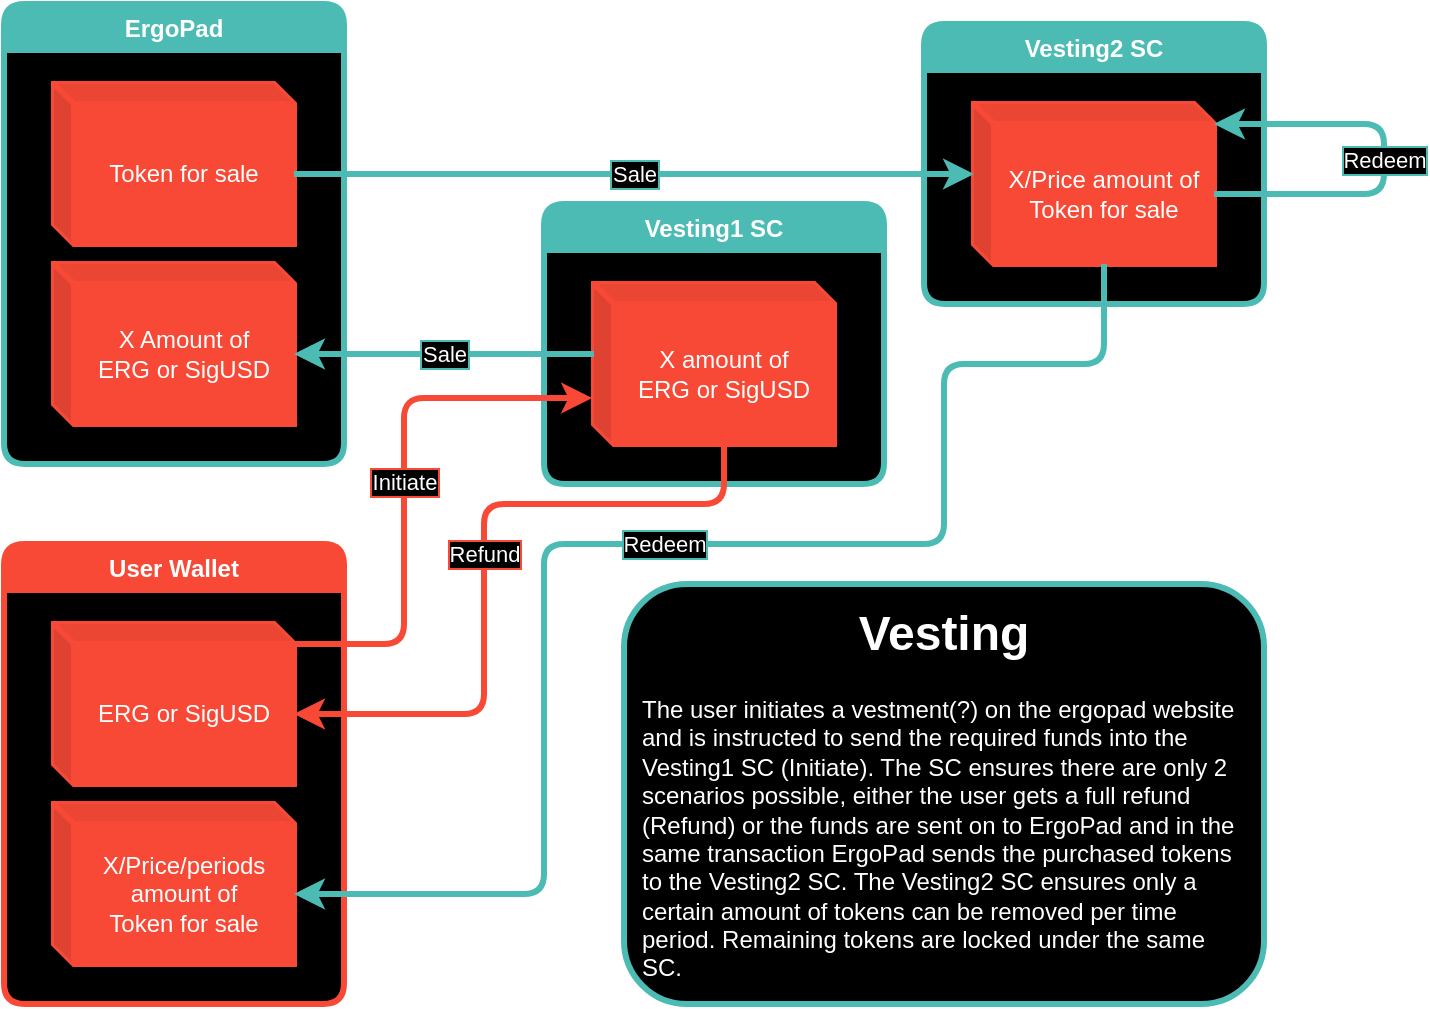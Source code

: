 <mxfile version="16.1.2" type="device"><diagram id="QOwcaWJ8UAR32Rd_rkUK" name="Page-1"><mxGraphModel dx="1102" dy="875" grid="1" gridSize="10" guides="1" tooltips="1" connect="1" arrows="1" fold="1" page="1" pageScale="1" pageWidth="850" pageHeight="1100" math="0" shadow="0"><root><mxCell id="0"/><mxCell id="1" parent="0"/><mxCell id="I0hiN1EPHC9cmtYxYzsP-1" value="User Wallet" style="swimlane;container=1;collapsible=0;fillColor=#F84936;swimlaneLine=1;sketch=0;rounded=1;swimlaneFillColor=#000000;fontColor=#FFFFFF;labelBorderColor=none;strokeColor=#F84936;strokeWidth=3;" parent="1" vertex="1"><mxGeometry x="70" y="350" width="170" height="230" as="geometry"/></mxCell><mxCell id="I0hiN1EPHC9cmtYxYzsP-4" value="ERG or SigUSD" style="shape=cube;whiteSpace=wrap;html=1;boundedLbl=1;backgroundOutline=1;darkOpacity=0.05;darkOpacity2=0.1;rounded=1;labelBorderColor=none;sketch=0;fontColor=#FFFFFF;strokeColor=#F84936;strokeWidth=3;fillColor=#F84936;size=10;" parent="I0hiN1EPHC9cmtYxYzsP-1" vertex="1"><mxGeometry x="25" y="40" width="120" height="80" as="geometry"/></mxCell><mxCell id="I0hiN1EPHC9cmtYxYzsP-10" value="X/Price/periods amount of&lt;br&gt;Token for sale" style="shape=cube;whiteSpace=wrap;html=1;boundedLbl=1;backgroundOutline=1;darkOpacity=0.05;darkOpacity2=0.1;rounded=1;labelBorderColor=none;sketch=0;fontColor=#FFFFFF;strokeColor=#F84936;strokeWidth=3;fillColor=#F84936;size=10;" parent="I0hiN1EPHC9cmtYxYzsP-1" vertex="1"><mxGeometry x="25" y="130" width="120" height="80" as="geometry"/></mxCell><mxCell id="I0hiN1EPHC9cmtYxYzsP-2" value="ErgoPad" style="swimlane;container=1;collapsible=0;fillColor=#4CBBB4;swimlaneLine=1;sketch=0;rounded=1;swimlaneFillColor=#000000;fontColor=#FFFFFF;labelBorderColor=none;strokeColor=#4CBBB4;strokeWidth=3;" parent="1" vertex="1"><mxGeometry x="70" y="80" width="170" height="230" as="geometry"/></mxCell><mxCell id="I0hiN1EPHC9cmtYxYzsP-6" value="Token for sale" style="shape=cube;whiteSpace=wrap;html=1;boundedLbl=1;backgroundOutline=1;darkOpacity=0.05;darkOpacity2=0.1;rounded=1;labelBorderColor=none;sketch=0;fontColor=#FFFFFF;strokeColor=#F84936;strokeWidth=3;fillColor=#F84936;size=10;" parent="I0hiN1EPHC9cmtYxYzsP-2" vertex="1"><mxGeometry x="25" y="40" width="120" height="80" as="geometry"/></mxCell><mxCell id="I0hiN1EPHC9cmtYxYzsP-7" value="X Amount of&lt;br&gt;ERG or SigUSD" style="shape=cube;whiteSpace=wrap;html=1;boundedLbl=1;backgroundOutline=1;darkOpacity=0.05;darkOpacity2=0.1;rounded=1;labelBorderColor=none;sketch=0;fontColor=#FFFFFF;strokeColor=#F84936;strokeWidth=3;fillColor=#F84936;size=10;" parent="I0hiN1EPHC9cmtYxYzsP-2" vertex="1"><mxGeometry x="25" y="130" width="120" height="80" as="geometry"/></mxCell><mxCell id="I0hiN1EPHC9cmtYxYzsP-3" value="Vesting1 SC" style="swimlane;container=1;collapsible=0;fillColor=#4CBBB4;swimlaneLine=1;sketch=0;rounded=1;swimlaneFillColor=#000000;fontColor=#FFFFFF;labelBorderColor=none;strokeColor=#4CBBB4;strokeWidth=3;" parent="1" vertex="1"><mxGeometry x="340" y="180" width="170" height="140" as="geometry"/></mxCell><mxCell id="I0hiN1EPHC9cmtYxYzsP-5" value="X amount of&lt;br&gt;ERG or SigUSD" style="shape=cube;whiteSpace=wrap;html=1;boundedLbl=1;backgroundOutline=1;darkOpacity=0.05;darkOpacity2=0.1;rounded=1;labelBorderColor=none;sketch=0;fontColor=#FFFFFF;strokeColor=#F84936;strokeWidth=3;fillColor=#F84936;size=10;" parent="I0hiN1EPHC9cmtYxYzsP-3" vertex="1"><mxGeometry x="25" y="40" width="120" height="80" as="geometry"/></mxCell><mxCell id="I0hiN1EPHC9cmtYxYzsP-9" value="Initiate" style="edgeStyle=orthogonalEdgeStyle;rounded=1;orthogonalLoop=1;jettySize=auto;exitX=0;exitY=0;exitDx=120;exitDy=10;exitPerimeter=0;entryX=-0.008;entryY=0.713;entryDx=0;entryDy=0;entryPerimeter=0;fontColor=#FFFFFF;strokeWidth=3;strokeColor=#F84936;labelBackgroundColor=#000000;labelBorderColor=#F84936;spacing=2;html=1;spacingTop=0;" parent="1" source="I0hiN1EPHC9cmtYxYzsP-4" target="I0hiN1EPHC9cmtYxYzsP-5" edge="1"><mxGeometry relative="1" as="geometry"><Array as="points"><mxPoint x="270" y="400"/><mxPoint x="270" y="277"/></Array></mxGeometry></mxCell><mxCell id="I0hiN1EPHC9cmtYxYzsP-12" value="Sale" style="edgeStyle=orthogonalEdgeStyle;rounded=1;orthogonalLoop=1;jettySize=auto;html=1;exitX=0;exitY=0;exitDx=0;exitDy=35;exitPerimeter=0;entryX=0;entryY=0;entryDx=120;entryDy=45;entryPerimeter=0;labelBackgroundColor=#000000;fontColor=#FFFFFF;strokeColor=#4CBBB4;strokeWidth=3;labelBorderColor=#4CBBB4;" parent="1" source="I0hiN1EPHC9cmtYxYzsP-5" target="I0hiN1EPHC9cmtYxYzsP-7" edge="1"><mxGeometry relative="1" as="geometry"/></mxCell><mxCell id="I0hiN1EPHC9cmtYxYzsP-13" value="&lt;h1&gt;Vesting&lt;/h1&gt;&lt;p style=&quot;text-align: left&quot;&gt;The user initiates a vestment(?) on the ergopad website and is instructed to send the required funds into the Vesting1 SC (Initiate). The SC ensures there are only 2 scenarios possible, either the user gets a full refund (Refund) or the funds are sent on to ErgoPad and in the same transaction ErgoPad sends the purchased tokens to the Vesting2 SC. The Vesting2 SC ensures only a certain amount of tokens can be removed per time period. Remaining tokens are locked under the same SC.&lt;/p&gt;" style="text;html=1;strokeColor=#4CBBB4;fillColor=#000000;spacing=10;spacingTop=-20;whiteSpace=wrap;overflow=hidden;rounded=1;labelBorderColor=none;sketch=0;fontColor=#FFFFFF;strokeWidth=3;align=center;perimeterSpacing=0;labelPadding=0;" parent="1" vertex="1"><mxGeometry x="380" y="370" width="320" height="210" as="geometry"/></mxCell><mxCell id="I0hiN1EPHC9cmtYxYzsP-15" value="Refund" style="edgeStyle=orthogonalEdgeStyle;rounded=1;orthogonalLoop=1;jettySize=auto;html=1;exitX=0;exitY=0;exitDx=65;exitDy=80;exitPerimeter=0;entryX=0;entryY=0;entryDx=120;entryDy=45;entryPerimeter=0;fontColor=#FFFFFF;strokeWidth=3;strokeColor=#F84936;labelBackgroundColor=#000000;labelBorderColor=#F84936;" parent="1" source="I0hiN1EPHC9cmtYxYzsP-5" target="I0hiN1EPHC9cmtYxYzsP-4" edge="1"><mxGeometry relative="1" as="geometry"><mxPoint x="600" y="432.96" as="sourcePoint"/><mxPoint x="749.04" y="310.0" as="targetPoint"/><Array as="points"><mxPoint x="430" y="330"/><mxPoint x="310" y="330"/><mxPoint x="310" y="435"/></Array></mxGeometry></mxCell><mxCell id="8tIXJ-7l0-ROnwXEZp2_-1" value="Vesting2 SC" style="swimlane;container=1;collapsible=0;fillColor=#4CBBB4;swimlaneLine=1;sketch=0;rounded=1;swimlaneFillColor=#000000;fontColor=#FFFFFF;labelBorderColor=none;strokeColor=#4CBBB4;strokeWidth=3;" vertex="1" parent="1"><mxGeometry x="530" y="90" width="170" height="140" as="geometry"/></mxCell><mxCell id="8tIXJ-7l0-ROnwXEZp2_-2" value="X/Price amount of Token for sale" style="shape=cube;whiteSpace=wrap;html=1;boundedLbl=1;backgroundOutline=1;darkOpacity=0.05;darkOpacity2=0.1;rounded=1;labelBorderColor=none;sketch=0;fontColor=#FFFFFF;strokeColor=#F84936;strokeWidth=3;fillColor=#F84936;size=10;" vertex="1" parent="8tIXJ-7l0-ROnwXEZp2_-1"><mxGeometry x="25" y="40" width="120" height="80" as="geometry"/></mxCell><mxCell id="8tIXJ-7l0-ROnwXEZp2_-5" value="Redeem" style="edgeStyle=orthogonalEdgeStyle;rounded=1;orthogonalLoop=1;jettySize=auto;html=1;exitX=0;exitY=0;exitDx=120;exitDy=45;exitPerimeter=0;entryX=0;entryY=0;entryDx=120;entryDy=10;entryPerimeter=0;labelBackgroundColor=#000000;labelBorderColor=#4CBBB4;fontColor=#FFFFFF;strokeColor=#4CBBB4;strokeWidth=3;" edge="1" parent="8tIXJ-7l0-ROnwXEZp2_-1" source="8tIXJ-7l0-ROnwXEZp2_-2" target="8tIXJ-7l0-ROnwXEZp2_-2"><mxGeometry relative="1" as="geometry"><Array as="points"><mxPoint x="230" y="85"/><mxPoint x="230" y="50"/></Array></mxGeometry></mxCell><mxCell id="8tIXJ-7l0-ROnwXEZp2_-3" value="Sale" style="edgeStyle=orthogonalEdgeStyle;rounded=1;orthogonalLoop=1;jettySize=auto;html=1;exitX=0;exitY=0;exitDx=120;exitDy=45;exitPerimeter=0;entryX=0;entryY=0;entryDx=0;entryDy=35;entryPerimeter=0;labelBackgroundColor=#000000;labelBorderColor=#4CBBB4;fontColor=#FFFFFF;strokeColor=#4CBBB4;strokeWidth=3;" edge="1" parent="1" source="I0hiN1EPHC9cmtYxYzsP-6" target="8tIXJ-7l0-ROnwXEZp2_-2"><mxGeometry relative="1" as="geometry"/></mxCell><mxCell id="8tIXJ-7l0-ROnwXEZp2_-4" value="Redeem" style="edgeStyle=orthogonalEdgeStyle;rounded=1;orthogonalLoop=1;jettySize=auto;html=1;exitX=0;exitY=0;exitDx=65;exitDy=80;exitPerimeter=0;entryX=0;entryY=0;entryDx=120;entryDy=45;entryPerimeter=0;labelBackgroundColor=#000000;labelBorderColor=#4CBBB4;fontColor=#FFFFFF;strokeColor=#4CBBB4;strokeWidth=3;" edge="1" parent="1" source="8tIXJ-7l0-ROnwXEZp2_-2" target="I0hiN1EPHC9cmtYxYzsP-10"><mxGeometry relative="1" as="geometry"><Array as="points"><mxPoint x="620" y="260"/><mxPoint x="540" y="260"/><mxPoint x="540" y="350"/><mxPoint x="340" y="350"/><mxPoint x="340" y="525"/></Array></mxGeometry></mxCell></root></mxGraphModel></diagram></mxfile>